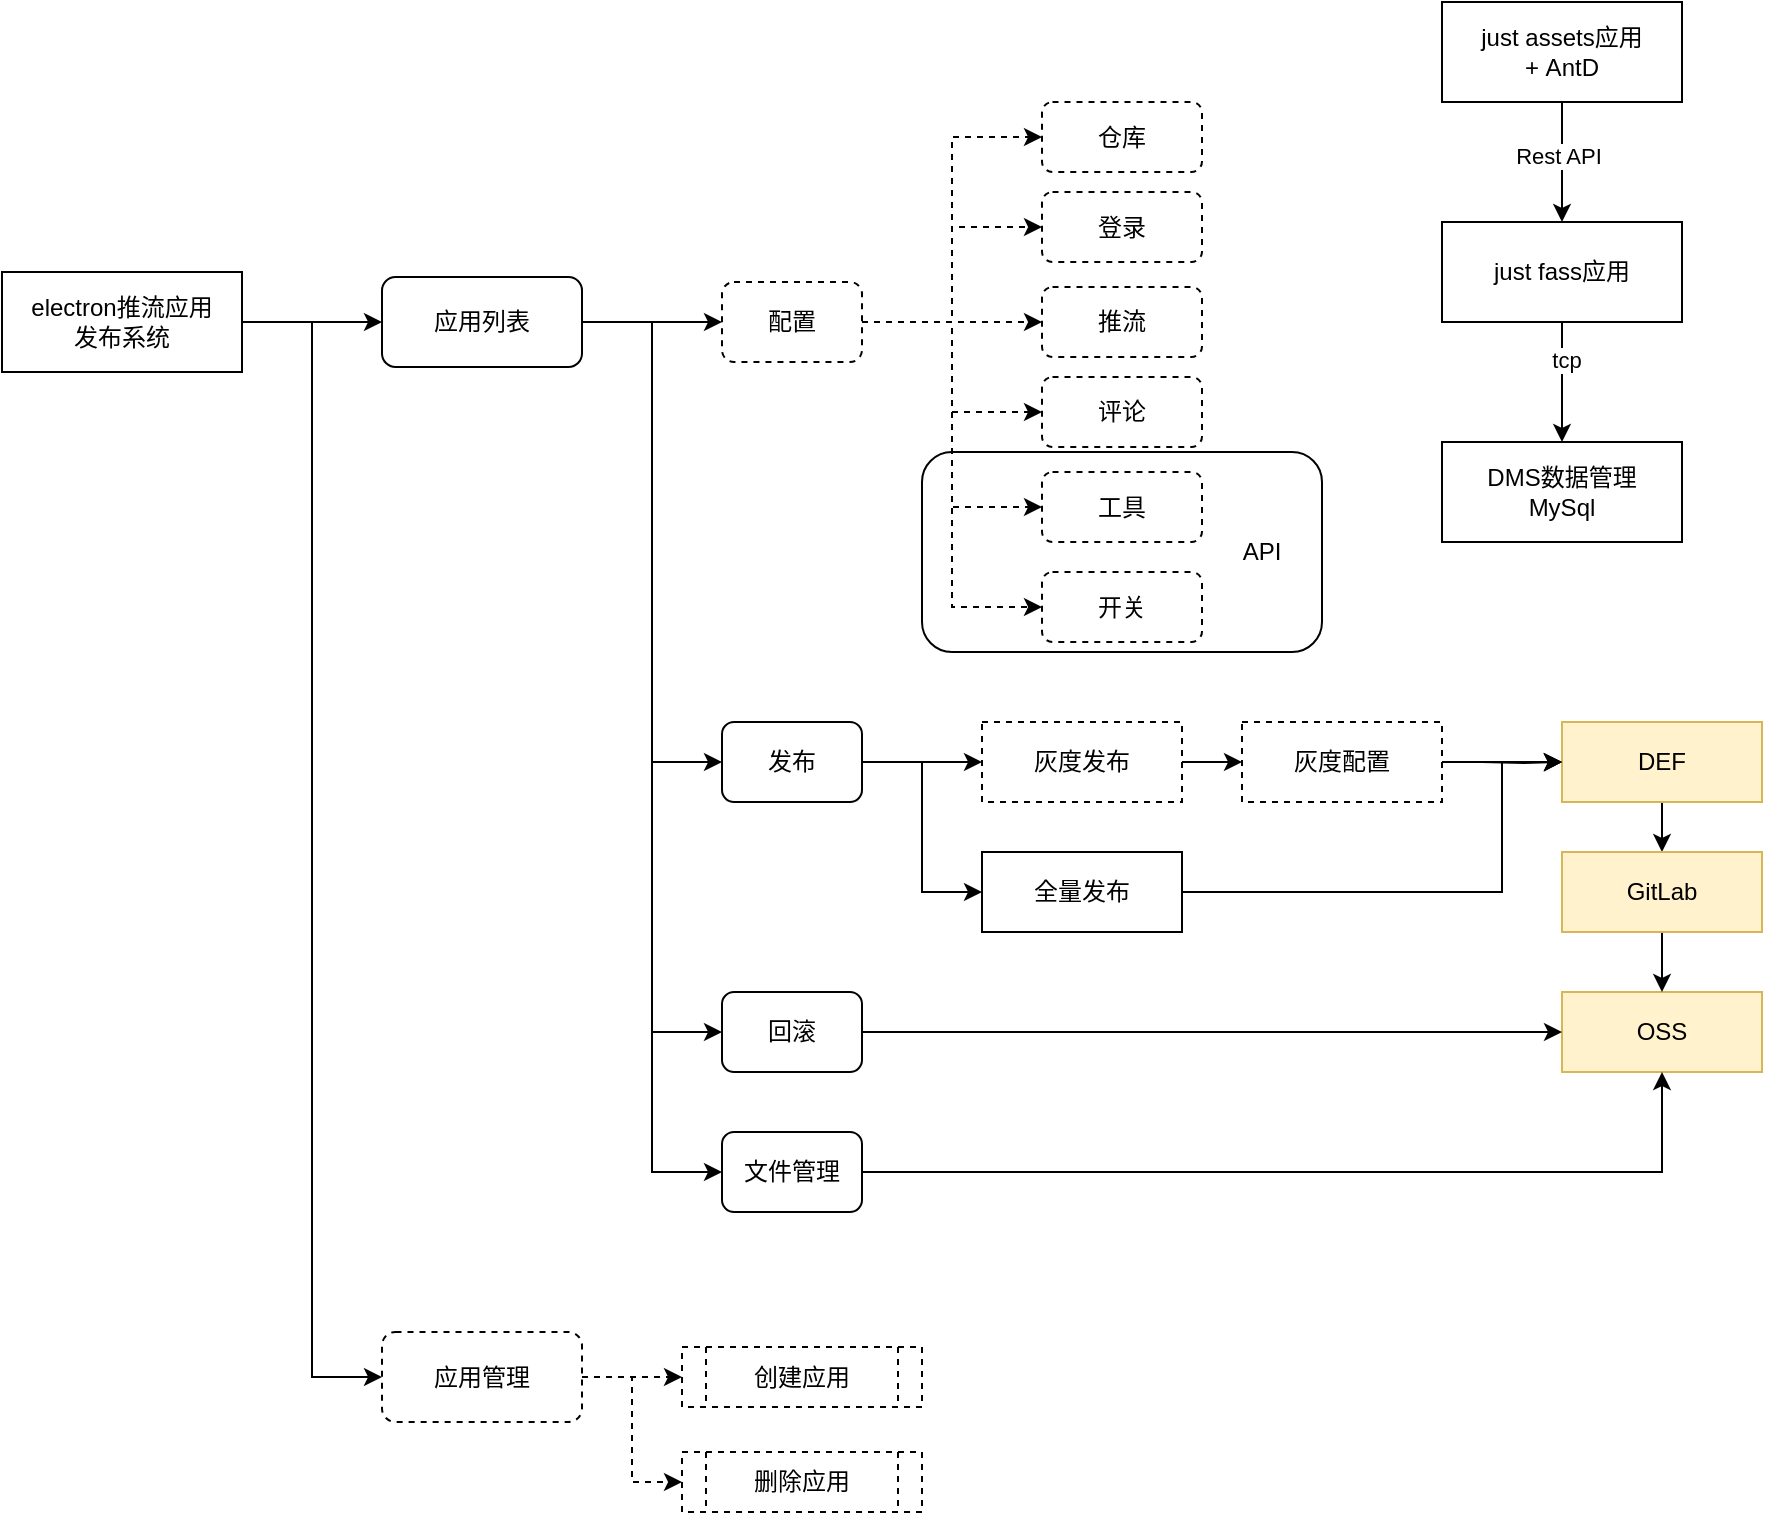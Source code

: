 <mxfile version="14.6.6" type="github">
  <diagram id="VvBguyoA1NxEOyyfGwUk" name="Page-1">
    <mxGraphModel dx="1298" dy="2035" grid="1" gridSize="10" guides="1" tooltips="1" connect="1" arrows="1" fold="1" page="1" pageScale="1" pageWidth="827" pageHeight="1169" math="0" shadow="0">
      <root>
        <mxCell id="0" />
        <mxCell id="1" parent="0" />
        <mxCell id="HswgILT7rwCR9YleaQXq-94" value="" style="rounded=1;whiteSpace=wrap;html=1;" vertex="1" parent="1">
          <mxGeometry x="620" y="120" width="200" height="100" as="geometry" />
        </mxCell>
        <mxCell id="HswgILT7rwCR9YleaQXq-21" style="edgeStyle=orthogonalEdgeStyle;rounded=0;orthogonalLoop=1;jettySize=auto;html=1;exitX=1;exitY=0.5;exitDx=0;exitDy=0;" edge="1" parent="1" source="HswgILT7rwCR9YleaQXq-1" target="HswgILT7rwCR9YleaQXq-19">
          <mxGeometry relative="1" as="geometry" />
        </mxCell>
        <mxCell id="HswgILT7rwCR9YleaQXq-22" style="edgeStyle=orthogonalEdgeStyle;rounded=0;orthogonalLoop=1;jettySize=auto;html=1;exitX=1;exitY=0.5;exitDx=0;exitDy=0;entryX=0;entryY=0.5;entryDx=0;entryDy=0;" edge="1" parent="1" source="HswgILT7rwCR9YleaQXq-1" target="HswgILT7rwCR9YleaQXq-20">
          <mxGeometry relative="1" as="geometry" />
        </mxCell>
        <mxCell id="HswgILT7rwCR9YleaQXq-1" value="electron推流应用&lt;br&gt;发布系统" style="rounded=0;whiteSpace=wrap;html=1;" vertex="1" parent="1">
          <mxGeometry x="160" y="30" width="120" height="50" as="geometry" />
        </mxCell>
        <mxCell id="HswgILT7rwCR9YleaQXq-39" style="edgeStyle=orthogonalEdgeStyle;rounded=0;orthogonalLoop=1;jettySize=auto;html=1;exitX=0.5;exitY=1;exitDx=0;exitDy=0;entryX=0.5;entryY=0;entryDx=0;entryDy=0;" edge="1" parent="1" source="HswgILT7rwCR9YleaQXq-2" target="HswgILT7rwCR9YleaQXq-9">
          <mxGeometry relative="1" as="geometry" />
        </mxCell>
        <mxCell id="HswgILT7rwCR9YleaQXq-2" value="DEF" style="rounded=0;whiteSpace=wrap;html=1;fillColor=#fff2cc;strokeColor=#d6b656;" vertex="1" parent="1">
          <mxGeometry x="940" y="255" width="100" height="40" as="geometry" />
        </mxCell>
        <mxCell id="HswgILT7rwCR9YleaQXq-3" value="OSS" style="rounded=0;whiteSpace=wrap;html=1;fillColor=#fff2cc;strokeColor=#d6b656;" vertex="1" parent="1">
          <mxGeometry x="940" y="390" width="100" height="40" as="geometry" />
        </mxCell>
        <mxCell id="HswgILT7rwCR9YleaQXq-52" style="edgeStyle=orthogonalEdgeStyle;rounded=0;orthogonalLoop=1;jettySize=auto;html=1;exitX=1;exitY=0.5;exitDx=0;exitDy=0;entryX=0;entryY=0.5;entryDx=0;entryDy=0;" edge="1" parent="1" source="HswgILT7rwCR9YleaQXq-7" target="HswgILT7rwCR9YleaQXq-49">
          <mxGeometry relative="1" as="geometry" />
        </mxCell>
        <mxCell id="HswgILT7rwCR9YleaQXq-54" style="edgeStyle=orthogonalEdgeStyle;rounded=0;orthogonalLoop=1;jettySize=auto;html=1;exitX=1;exitY=0.5;exitDx=0;exitDy=0;entryX=0;entryY=0.5;entryDx=0;entryDy=0;" edge="1" parent="1" source="HswgILT7rwCR9YleaQXq-7" target="HswgILT7rwCR9YleaQXq-51">
          <mxGeometry relative="1" as="geometry" />
        </mxCell>
        <mxCell id="HswgILT7rwCR9YleaQXq-7" value="发布" style="rounded=1;whiteSpace=wrap;html=1;" vertex="1" parent="1">
          <mxGeometry x="520" y="255" width="70" height="40" as="geometry" />
        </mxCell>
        <mxCell id="HswgILT7rwCR9YleaQXq-41" style="edgeStyle=orthogonalEdgeStyle;rounded=0;orthogonalLoop=1;jettySize=auto;html=1;exitX=1;exitY=0.5;exitDx=0;exitDy=0;entryX=0;entryY=0.5;entryDx=0;entryDy=0;" edge="1" parent="1" source="HswgILT7rwCR9YleaQXq-8" target="HswgILT7rwCR9YleaQXq-3">
          <mxGeometry relative="1" as="geometry" />
        </mxCell>
        <mxCell id="HswgILT7rwCR9YleaQXq-8" value="回滚" style="rounded=1;whiteSpace=wrap;html=1;" vertex="1" parent="1">
          <mxGeometry x="520" y="390" width="70" height="40" as="geometry" />
        </mxCell>
        <mxCell id="HswgILT7rwCR9YleaQXq-40" style="edgeStyle=orthogonalEdgeStyle;rounded=0;orthogonalLoop=1;jettySize=auto;html=1;exitX=0.5;exitY=1;exitDx=0;exitDy=0;entryX=0.5;entryY=0;entryDx=0;entryDy=0;" edge="1" parent="1" source="HswgILT7rwCR9YleaQXq-9" target="HswgILT7rwCR9YleaQXq-3">
          <mxGeometry relative="1" as="geometry" />
        </mxCell>
        <mxCell id="HswgILT7rwCR9YleaQXq-9" value="GitLab" style="rounded=0;whiteSpace=wrap;html=1;fillColor=#fff2cc;strokeColor=#d6b656;" vertex="1" parent="1">
          <mxGeometry x="940" y="320" width="100" height="40" as="geometry" />
        </mxCell>
        <mxCell id="HswgILT7rwCR9YleaQXq-26" style="edgeStyle=orthogonalEdgeStyle;rounded=0;orthogonalLoop=1;jettySize=auto;html=1;exitX=1;exitY=0.5;exitDx=0;exitDy=0;entryX=0;entryY=0.5;entryDx=0;entryDy=0;dashed=1;" edge="1" parent="1" source="HswgILT7rwCR9YleaQXq-12" target="HswgILT7rwCR9YleaQXq-24">
          <mxGeometry relative="1" as="geometry" />
        </mxCell>
        <mxCell id="HswgILT7rwCR9YleaQXq-27" style="edgeStyle=orthogonalEdgeStyle;rounded=0;orthogonalLoop=1;jettySize=auto;html=1;exitX=1;exitY=0.5;exitDx=0;exitDy=0;entryX=0;entryY=0.5;entryDx=0;entryDy=0;dashed=1;" edge="1" parent="1" source="HswgILT7rwCR9YleaQXq-12" target="HswgILT7rwCR9YleaQXq-13">
          <mxGeometry relative="1" as="geometry" />
        </mxCell>
        <mxCell id="HswgILT7rwCR9YleaQXq-28" style="edgeStyle=orthogonalEdgeStyle;rounded=0;orthogonalLoop=1;jettySize=auto;html=1;exitX=1;exitY=0.5;exitDx=0;exitDy=0;entryX=0;entryY=0.5;entryDx=0;entryDy=0;dashed=1;" edge="1" parent="1" source="HswgILT7rwCR9YleaQXq-12" target="HswgILT7rwCR9YleaQXq-15">
          <mxGeometry relative="1" as="geometry" />
        </mxCell>
        <mxCell id="HswgILT7rwCR9YleaQXq-29" style="edgeStyle=orthogonalEdgeStyle;rounded=0;orthogonalLoop=1;jettySize=auto;html=1;exitX=1;exitY=0.5;exitDx=0;exitDy=0;entryX=0;entryY=0.5;entryDx=0;entryDy=0;dashed=1;" edge="1" parent="1" source="HswgILT7rwCR9YleaQXq-12" target="HswgILT7rwCR9YleaQXq-16">
          <mxGeometry relative="1" as="geometry" />
        </mxCell>
        <mxCell id="HswgILT7rwCR9YleaQXq-30" style="edgeStyle=orthogonalEdgeStyle;rounded=0;orthogonalLoop=1;jettySize=auto;html=1;exitX=1;exitY=0.5;exitDx=0;exitDy=0;entryX=0;entryY=0.5;entryDx=0;entryDy=0;dashed=1;" edge="1" parent="1" source="HswgILT7rwCR9YleaQXq-12" target="HswgILT7rwCR9YleaQXq-14">
          <mxGeometry relative="1" as="geometry" />
        </mxCell>
        <mxCell id="HswgILT7rwCR9YleaQXq-48" style="edgeStyle=orthogonalEdgeStyle;rounded=0;orthogonalLoop=1;jettySize=auto;html=1;exitX=1;exitY=0.5;exitDx=0;exitDy=0;entryX=0;entryY=0.5;entryDx=0;entryDy=0;dashed=1;" edge="1" parent="1" source="HswgILT7rwCR9YleaQXq-12" target="HswgILT7rwCR9YleaQXq-47">
          <mxGeometry relative="1" as="geometry" />
        </mxCell>
        <mxCell id="HswgILT7rwCR9YleaQXq-12" value="配置" style="rounded=1;whiteSpace=wrap;html=1;dashed=1;" vertex="1" parent="1">
          <mxGeometry x="520" y="35" width="70" height="40" as="geometry" />
        </mxCell>
        <mxCell id="HswgILT7rwCR9YleaQXq-13" value="登录" style="rounded=1;whiteSpace=wrap;html=1;dashed=1;" vertex="1" parent="1">
          <mxGeometry x="680" y="-10" width="80" height="35" as="geometry" />
        </mxCell>
        <mxCell id="HswgILT7rwCR9YleaQXq-14" value="工具" style="rounded=1;whiteSpace=wrap;html=1;dashed=1;" vertex="1" parent="1">
          <mxGeometry x="680" y="130" width="80" height="35" as="geometry" />
        </mxCell>
        <mxCell id="HswgILT7rwCR9YleaQXq-15" value="推流" style="rounded=1;whiteSpace=wrap;html=1;dashed=1;" vertex="1" parent="1">
          <mxGeometry x="680" y="37.5" width="80" height="35" as="geometry" />
        </mxCell>
        <mxCell id="HswgILT7rwCR9YleaQXq-16" value="评论" style="rounded=1;whiteSpace=wrap;html=1;dashed=1;" vertex="1" parent="1">
          <mxGeometry x="680" y="82.5" width="80" height="35" as="geometry" />
        </mxCell>
        <mxCell id="HswgILT7rwCR9YleaQXq-25" style="edgeStyle=orthogonalEdgeStyle;rounded=0;orthogonalLoop=1;jettySize=auto;html=1;exitX=1;exitY=0.5;exitDx=0;exitDy=0;entryX=0;entryY=0.5;entryDx=0;entryDy=0;" edge="1" parent="1" source="HswgILT7rwCR9YleaQXq-19" target="HswgILT7rwCR9YleaQXq-12">
          <mxGeometry relative="1" as="geometry" />
        </mxCell>
        <mxCell id="HswgILT7rwCR9YleaQXq-33" style="edgeStyle=orthogonalEdgeStyle;rounded=0;orthogonalLoop=1;jettySize=auto;html=1;exitX=1;exitY=0.5;exitDx=0;exitDy=0;entryX=0;entryY=0.5;entryDx=0;entryDy=0;" edge="1" parent="1" source="HswgILT7rwCR9YleaQXq-19" target="HswgILT7rwCR9YleaQXq-7">
          <mxGeometry relative="1" as="geometry" />
        </mxCell>
        <mxCell id="HswgILT7rwCR9YleaQXq-34" style="edgeStyle=orthogonalEdgeStyle;rounded=0;orthogonalLoop=1;jettySize=auto;html=1;exitX=1;exitY=0.5;exitDx=0;exitDy=0;entryX=0;entryY=0.5;entryDx=0;entryDy=0;" edge="1" parent="1" source="HswgILT7rwCR9YleaQXq-19" target="HswgILT7rwCR9YleaQXq-8">
          <mxGeometry relative="1" as="geometry">
            <mxPoint x="480" y="380" as="targetPoint" />
          </mxGeometry>
        </mxCell>
        <mxCell id="HswgILT7rwCR9YleaQXq-99" style="edgeStyle=orthogonalEdgeStyle;rounded=0;orthogonalLoop=1;jettySize=auto;html=1;exitX=1;exitY=0.5;exitDx=0;exitDy=0;entryX=0;entryY=0.5;entryDx=0;entryDy=0;" edge="1" parent="1" source="HswgILT7rwCR9YleaQXq-19" target="HswgILT7rwCR9YleaQXq-98">
          <mxGeometry relative="1" as="geometry" />
        </mxCell>
        <mxCell id="HswgILT7rwCR9YleaQXq-19" value="应用列表" style="rounded=1;whiteSpace=wrap;html=1;" vertex="1" parent="1">
          <mxGeometry x="350" y="32.5" width="100" height="45" as="geometry" />
        </mxCell>
        <mxCell id="HswgILT7rwCR9YleaQXq-43" value="" style="edgeStyle=orthogonalEdgeStyle;rounded=0;orthogonalLoop=1;jettySize=auto;html=1;dashed=1;" edge="1" parent="1" source="HswgILT7rwCR9YleaQXq-20">
          <mxGeometry relative="1" as="geometry">
            <mxPoint x="500" y="582.5" as="targetPoint" />
          </mxGeometry>
        </mxCell>
        <mxCell id="HswgILT7rwCR9YleaQXq-46" style="edgeStyle=orthogonalEdgeStyle;rounded=0;orthogonalLoop=1;jettySize=auto;html=1;exitX=1;exitY=0.5;exitDx=0;exitDy=0;entryX=0;entryY=0.5;entryDx=0;entryDy=0;dashed=1;" edge="1" parent="1" source="HswgILT7rwCR9YleaQXq-20" target="HswgILT7rwCR9YleaQXq-45">
          <mxGeometry relative="1" as="geometry" />
        </mxCell>
        <mxCell id="HswgILT7rwCR9YleaQXq-20" value="应用管理" style="rounded=1;whiteSpace=wrap;html=1;dashed=1;" vertex="1" parent="1">
          <mxGeometry x="350" y="560" width="100" height="45" as="geometry" />
        </mxCell>
        <mxCell id="HswgILT7rwCR9YleaQXq-24" value="仓库" style="rounded=1;whiteSpace=wrap;html=1;dashed=1;" vertex="1" parent="1">
          <mxGeometry x="680" y="-55" width="80" height="35" as="geometry" />
        </mxCell>
        <mxCell id="HswgILT7rwCR9YleaQXq-44" value="创建应用" style="shape=process;whiteSpace=wrap;html=1;backgroundOutline=1;dashed=1;" vertex="1" parent="1">
          <mxGeometry x="500" y="567.5" width="120" height="30" as="geometry" />
        </mxCell>
        <mxCell id="HswgILT7rwCR9YleaQXq-45" value="删除应用" style="shape=process;whiteSpace=wrap;html=1;backgroundOutline=1;dashed=1;" vertex="1" parent="1">
          <mxGeometry x="500" y="620" width="120" height="30" as="geometry" />
        </mxCell>
        <mxCell id="HswgILT7rwCR9YleaQXq-47" value="开关" style="rounded=1;whiteSpace=wrap;html=1;dashed=1;" vertex="1" parent="1">
          <mxGeometry x="680" y="180" width="80" height="35" as="geometry" />
        </mxCell>
        <mxCell id="HswgILT7rwCR9YleaQXq-58" style="edgeStyle=orthogonalEdgeStyle;rounded=0;orthogonalLoop=1;jettySize=auto;html=1;exitX=1;exitY=0.5;exitDx=0;exitDy=0;entryX=0;entryY=0.5;entryDx=0;entryDy=0;" edge="1" parent="1" source="HswgILT7rwCR9YleaQXq-49" target="HswgILT7rwCR9YleaQXq-56">
          <mxGeometry relative="1" as="geometry" />
        </mxCell>
        <mxCell id="HswgILT7rwCR9YleaQXq-49" value="灰度发布" style="rounded=0;whiteSpace=wrap;html=1;dashed=1;" vertex="1" parent="1">
          <mxGeometry x="650" y="255" width="100" height="40" as="geometry" />
        </mxCell>
        <mxCell id="HswgILT7rwCR9YleaQXq-55" style="edgeStyle=orthogonalEdgeStyle;rounded=0;orthogonalLoop=1;jettySize=auto;html=1;exitX=1;exitY=0.5;exitDx=0;exitDy=0;entryX=0;entryY=0.5;entryDx=0;entryDy=0;" edge="1" parent="1" source="HswgILT7rwCR9YleaQXq-51" target="HswgILT7rwCR9YleaQXq-2">
          <mxGeometry relative="1" as="geometry">
            <Array as="points">
              <mxPoint x="910" y="340" />
              <mxPoint x="910" y="275" />
            </Array>
          </mxGeometry>
        </mxCell>
        <mxCell id="HswgILT7rwCR9YleaQXq-51" value="全量发布" style="rounded=0;whiteSpace=wrap;html=1;" vertex="1" parent="1">
          <mxGeometry x="650" y="320" width="100" height="40" as="geometry" />
        </mxCell>
        <mxCell id="HswgILT7rwCR9YleaQXq-59" style="edgeStyle=orthogonalEdgeStyle;rounded=0;orthogonalLoop=1;jettySize=auto;html=1;exitX=1;exitY=0.5;exitDx=0;exitDy=0;" edge="1" parent="1">
          <mxGeometry relative="1" as="geometry">
            <mxPoint x="940" y="275" as="targetPoint" />
            <mxPoint x="900" y="275" as="sourcePoint" />
          </mxGeometry>
        </mxCell>
        <mxCell id="HswgILT7rwCR9YleaQXq-67" style="edgeStyle=orthogonalEdgeStyle;rounded=0;orthogonalLoop=1;jettySize=auto;html=1;exitX=1;exitY=0.5;exitDx=0;exitDy=0;entryX=0;entryY=0.5;entryDx=0;entryDy=0;" edge="1" parent="1" source="HswgILT7rwCR9YleaQXq-56" target="HswgILT7rwCR9YleaQXq-2">
          <mxGeometry relative="1" as="geometry">
            <mxPoint x="930" y="275" as="targetPoint" />
          </mxGeometry>
        </mxCell>
        <mxCell id="HswgILT7rwCR9YleaQXq-56" value="灰度配置" style="rounded=0;whiteSpace=wrap;html=1;dashed=1;" vertex="1" parent="1">
          <mxGeometry x="780" y="255" width="100" height="40" as="geometry" />
        </mxCell>
        <mxCell id="HswgILT7rwCR9YleaQXq-63" style="edgeStyle=orthogonalEdgeStyle;rounded=0;orthogonalLoop=1;jettySize=auto;html=1;exitX=0.5;exitY=1;exitDx=0;exitDy=0;" edge="1" parent="1" source="HswgILT7rwCR9YleaQXq-60" target="HswgILT7rwCR9YleaQXq-61">
          <mxGeometry relative="1" as="geometry" />
        </mxCell>
        <mxCell id="HswgILT7rwCR9YleaQXq-64" value="Rest API" style="edgeLabel;html=1;align=center;verticalAlign=middle;resizable=0;points=[];" vertex="1" connectable="0" parent="HswgILT7rwCR9YleaQXq-63">
          <mxGeometry x="-0.1" y="-2" relative="1" as="geometry">
            <mxPoint as="offset" />
          </mxGeometry>
        </mxCell>
        <mxCell id="HswgILT7rwCR9YleaQXq-60" value="just assets应用&lt;br&gt;+ AntD" style="rounded=0;whiteSpace=wrap;html=1;" vertex="1" parent="1">
          <mxGeometry x="880" y="-105" width="120" height="50" as="geometry" />
        </mxCell>
        <mxCell id="HswgILT7rwCR9YleaQXq-65" style="edgeStyle=orthogonalEdgeStyle;rounded=0;orthogonalLoop=1;jettySize=auto;html=1;exitX=0.5;exitY=1;exitDx=0;exitDy=0;entryX=0.5;entryY=0;entryDx=0;entryDy=0;" edge="1" parent="1" source="HswgILT7rwCR9YleaQXq-61" target="HswgILT7rwCR9YleaQXq-62">
          <mxGeometry relative="1" as="geometry" />
        </mxCell>
        <mxCell id="HswgILT7rwCR9YleaQXq-66" value="tcp" style="edgeLabel;html=1;align=center;verticalAlign=middle;resizable=0;points=[];" vertex="1" connectable="0" parent="HswgILT7rwCR9YleaQXq-65">
          <mxGeometry x="-0.367" y="2" relative="1" as="geometry">
            <mxPoint as="offset" />
          </mxGeometry>
        </mxCell>
        <mxCell id="HswgILT7rwCR9YleaQXq-61" value="just fass应用" style="rounded=0;whiteSpace=wrap;html=1;" vertex="1" parent="1">
          <mxGeometry x="880" y="5" width="120" height="50" as="geometry" />
        </mxCell>
        <mxCell id="HswgILT7rwCR9YleaQXq-62" value="DMS数据管理&lt;br&gt;MySql" style="rounded=0;whiteSpace=wrap;html=1;" vertex="1" parent="1">
          <mxGeometry x="880" y="115" width="120" height="50" as="geometry" />
        </mxCell>
        <mxCell id="HswgILT7rwCR9YleaQXq-95" value="API" style="text;html=1;strokeColor=none;fillColor=none;align=center;verticalAlign=middle;whiteSpace=wrap;rounded=0;" vertex="1" parent="1">
          <mxGeometry x="770" y="160" width="40" height="20" as="geometry" />
        </mxCell>
        <mxCell id="HswgILT7rwCR9YleaQXq-100" style="edgeStyle=orthogonalEdgeStyle;rounded=0;orthogonalLoop=1;jettySize=auto;html=1;exitX=1;exitY=0.5;exitDx=0;exitDy=0;entryX=0.5;entryY=1;entryDx=0;entryDy=0;" edge="1" parent="1" source="HswgILT7rwCR9YleaQXq-98" target="HswgILT7rwCR9YleaQXq-3">
          <mxGeometry relative="1" as="geometry" />
        </mxCell>
        <mxCell id="HswgILT7rwCR9YleaQXq-98" value="文件管理" style="rounded=1;whiteSpace=wrap;html=1;" vertex="1" parent="1">
          <mxGeometry x="520" y="460" width="70" height="40" as="geometry" />
        </mxCell>
      </root>
    </mxGraphModel>
  </diagram>
</mxfile>
